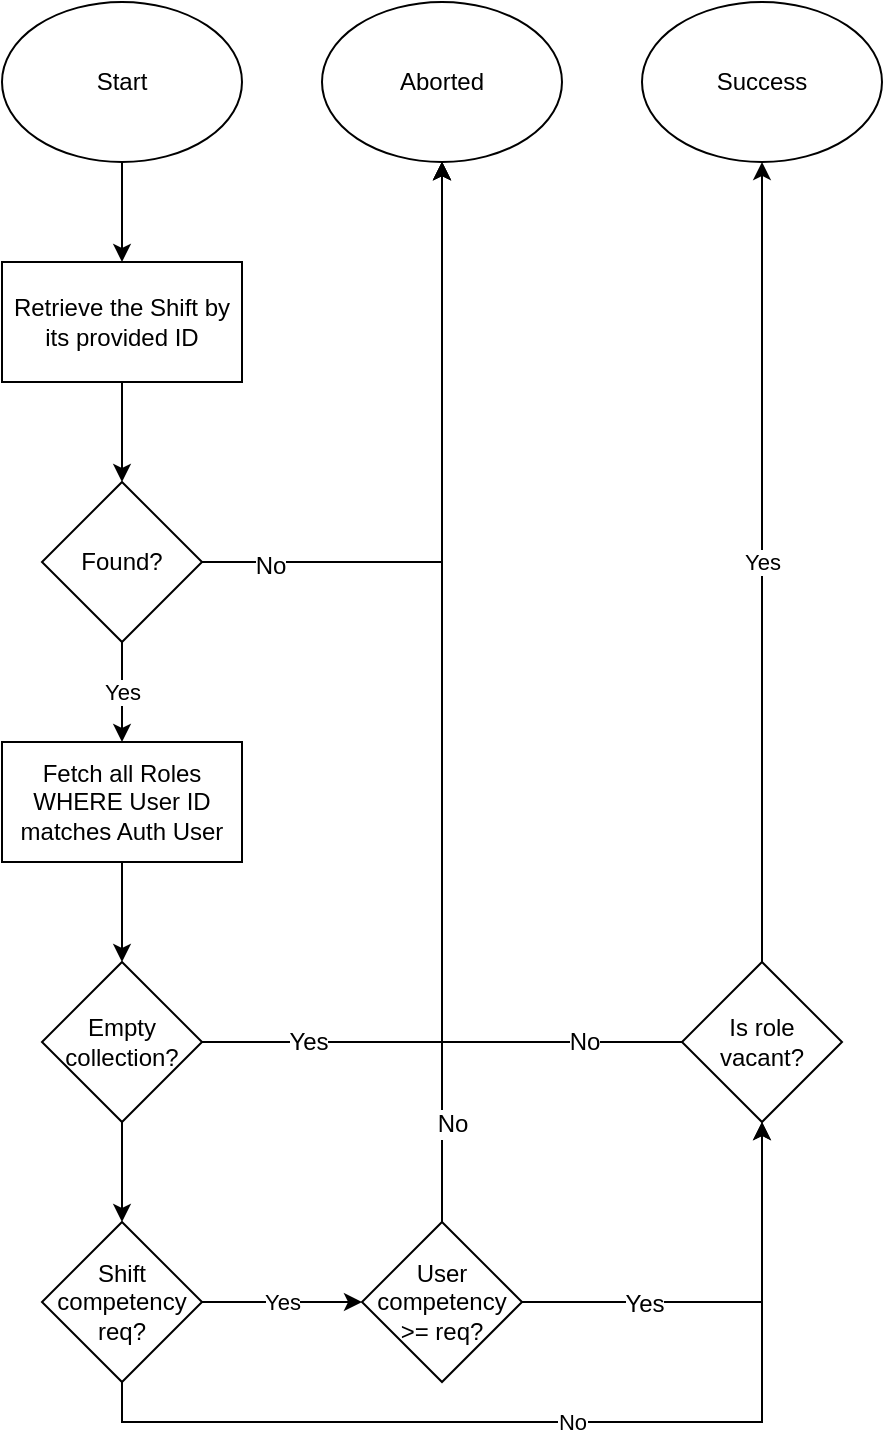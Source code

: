 <mxfile version="11.2.3" type="device" pages="1"><diagram name="Page-1" id="52a04d89-c75d-2922-d76d-85b35f80e030"><mxGraphModel dx="1426" dy="810" grid="1" gridSize="10" guides="1" tooltips="1" connect="1" arrows="1" fold="1" page="1" pageScale="1" pageWidth="1100" pageHeight="850" background="#ffffff" math="0" shadow="0"><root><mxCell id="0"/><mxCell id="1" parent="0"/><mxCell id="brkyxPiblfmJoMSxO5jy-9" style="edgeStyle=orthogonalEdgeStyle;rounded=0;orthogonalLoop=1;jettySize=auto;html=1;exitX=0.5;exitY=1;exitDx=0;exitDy=0;entryX=0.5;entryY=0;entryDx=0;entryDy=0;" edge="1" parent="1" source="brkyxPiblfmJoMSxO5jy-1" target="brkyxPiblfmJoMSxO5jy-3"><mxGeometry relative="1" as="geometry"/></mxCell><mxCell id="brkyxPiblfmJoMSxO5jy-1" value="Start" style="ellipse;whiteSpace=wrap;html=1;" vertex="1" parent="1"><mxGeometry x="40" y="80" width="120" height="80" as="geometry"/></mxCell><mxCell id="brkyxPiblfmJoMSxO5jy-8" style="edgeStyle=orthogonalEdgeStyle;rounded=0;orthogonalLoop=1;jettySize=auto;html=1;" edge="1" parent="1" source="brkyxPiblfmJoMSxO5jy-3" target="brkyxPiblfmJoMSxO5jy-4"><mxGeometry relative="1" as="geometry"/></mxCell><mxCell id="brkyxPiblfmJoMSxO5jy-3" value="Retrieve the Shift by its provided ID" style="rounded=0;whiteSpace=wrap;html=1;" vertex="1" parent="1"><mxGeometry x="40" y="210" width="120" height="60" as="geometry"/></mxCell><mxCell id="brkyxPiblfmJoMSxO5jy-11" value="Yes" style="edgeStyle=orthogonalEdgeStyle;rounded=0;orthogonalLoop=1;jettySize=auto;html=1;exitX=0.5;exitY=1;exitDx=0;exitDy=0;" edge="1" parent="1" source="brkyxPiblfmJoMSxO5jy-4" target="brkyxPiblfmJoMSxO5jy-10"><mxGeometry relative="1" as="geometry"/></mxCell><mxCell id="brkyxPiblfmJoMSxO5jy-33" style="edgeStyle=orthogonalEdgeStyle;rounded=0;orthogonalLoop=1;jettySize=auto;html=1;exitX=1;exitY=0.5;exitDx=0;exitDy=0;entryX=0.5;entryY=1;entryDx=0;entryDy=0;" edge="1" parent="1" source="brkyxPiblfmJoMSxO5jy-4" target="brkyxPiblfmJoMSxO5jy-5"><mxGeometry relative="1" as="geometry"/></mxCell><mxCell id="brkyxPiblfmJoMSxO5jy-34" value="No" style="text;html=1;resizable=0;points=[];align=center;verticalAlign=middle;labelBackgroundColor=#ffffff;" vertex="1" connectable="0" parent="brkyxPiblfmJoMSxO5jy-33"><mxGeometry x="-0.787" y="-2" relative="1" as="geometry"><mxPoint as="offset"/></mxGeometry></mxCell><mxCell id="brkyxPiblfmJoMSxO5jy-4" value="Found?" style="rhombus;whiteSpace=wrap;html=1;" vertex="1" parent="1"><mxGeometry x="60" y="320" width="80" height="80" as="geometry"/></mxCell><mxCell id="brkyxPiblfmJoMSxO5jy-5" value="Aborted" style="ellipse;whiteSpace=wrap;html=1;" vertex="1" parent="1"><mxGeometry x="200" y="80" width="120" height="80" as="geometry"/></mxCell><mxCell id="brkyxPiblfmJoMSxO5jy-13" style="edgeStyle=orthogonalEdgeStyle;rounded=0;orthogonalLoop=1;jettySize=auto;html=1;exitX=0.5;exitY=1;exitDx=0;exitDy=0;entryX=0.5;entryY=0;entryDx=0;entryDy=0;" edge="1" parent="1" source="brkyxPiblfmJoMSxO5jy-10" target="brkyxPiblfmJoMSxO5jy-12"><mxGeometry relative="1" as="geometry"/></mxCell><mxCell id="brkyxPiblfmJoMSxO5jy-10" value="Fetch all Roles WHERE User ID matches Auth User" style="rounded=0;whiteSpace=wrap;html=1;" vertex="1" parent="1"><mxGeometry x="40" y="450" width="120" height="60" as="geometry"/></mxCell><mxCell id="brkyxPiblfmJoMSxO5jy-18" style="edgeStyle=orthogonalEdgeStyle;rounded=0;orthogonalLoop=1;jettySize=auto;html=1;exitX=0.5;exitY=1;exitDx=0;exitDy=0;entryX=0.5;entryY=0;entryDx=0;entryDy=0;" edge="1" parent="1" source="brkyxPiblfmJoMSxO5jy-12" target="brkyxPiblfmJoMSxO5jy-17"><mxGeometry relative="1" as="geometry"/></mxCell><mxCell id="brkyxPiblfmJoMSxO5jy-31" style="edgeStyle=orthogonalEdgeStyle;rounded=0;orthogonalLoop=1;jettySize=auto;html=1;exitX=1;exitY=0.5;exitDx=0;exitDy=0;entryX=0.5;entryY=1;entryDx=0;entryDy=0;" edge="1" parent="1" source="brkyxPiblfmJoMSxO5jy-12" target="brkyxPiblfmJoMSxO5jy-5"><mxGeometry relative="1" as="geometry"/></mxCell><mxCell id="brkyxPiblfmJoMSxO5jy-32" value="Yes" style="text;html=1;resizable=0;points=[];align=center;verticalAlign=middle;labelBackgroundColor=#ffffff;" vertex="1" connectable="0" parent="brkyxPiblfmJoMSxO5jy-31"><mxGeometry x="-0.811" relative="1" as="geometry"><mxPoint as="offset"/></mxGeometry></mxCell><mxCell id="brkyxPiblfmJoMSxO5jy-12" value="Empty collection?" style="rhombus;whiteSpace=wrap;html=1;" vertex="1" parent="1"><mxGeometry x="60" y="560" width="80" height="80" as="geometry"/></mxCell><mxCell id="brkyxPiblfmJoMSxO5jy-21" value="No" style="edgeStyle=orthogonalEdgeStyle;rounded=0;orthogonalLoop=1;jettySize=auto;html=1;exitX=0.5;exitY=1;exitDx=0;exitDy=0;" edge="1" parent="1" source="brkyxPiblfmJoMSxO5jy-17" target="brkyxPiblfmJoMSxO5jy-26"><mxGeometry relative="1" as="geometry"><mxPoint x="420" y="770" as="targetPoint"/></mxGeometry></mxCell><mxCell id="brkyxPiblfmJoMSxO5jy-22" value="Yes" style="edgeStyle=orthogonalEdgeStyle;rounded=0;orthogonalLoop=1;jettySize=auto;html=1;exitX=1;exitY=0.5;exitDx=0;exitDy=0;entryX=0;entryY=0.5;entryDx=0;entryDy=0;" edge="1" parent="1" source="brkyxPiblfmJoMSxO5jy-17" target="brkyxPiblfmJoMSxO5jy-24"><mxGeometry relative="1" as="geometry"><mxPoint x="200" y="730" as="targetPoint"/></mxGeometry></mxCell><mxCell id="brkyxPiblfmJoMSxO5jy-17" value="Shift competency req?" style="rhombus;whiteSpace=wrap;html=1;" vertex="1" parent="1"><mxGeometry x="60" y="690" width="80" height="80" as="geometry"/></mxCell><mxCell id="brkyxPiblfmJoMSxO5jy-30" value="" style="edgeStyle=orthogonalEdgeStyle;rounded=0;orthogonalLoop=1;jettySize=auto;html=1;exitX=0.5;exitY=0;exitDx=0;exitDy=0;entryX=0.5;entryY=1;entryDx=0;entryDy=0;" edge="1" parent="1" source="brkyxPiblfmJoMSxO5jy-24" target="brkyxPiblfmJoMSxO5jy-5"><mxGeometry relative="1" as="geometry"/></mxCell><mxCell id="brkyxPiblfmJoMSxO5jy-37" value="No" style="text;html=1;resizable=0;points=[];align=center;verticalAlign=middle;labelBackgroundColor=#ffffff;" vertex="1" connectable="0" parent="brkyxPiblfmJoMSxO5jy-30"><mxGeometry x="-0.815" y="-5" relative="1" as="geometry"><mxPoint as="offset"/></mxGeometry></mxCell><mxCell id="brkyxPiblfmJoMSxO5jy-35" style="edgeStyle=orthogonalEdgeStyle;rounded=0;orthogonalLoop=1;jettySize=auto;html=1;entryX=0.5;entryY=1;entryDx=0;entryDy=0;" edge="1" parent="1" source="brkyxPiblfmJoMSxO5jy-24" target="brkyxPiblfmJoMSxO5jy-26"><mxGeometry relative="1" as="geometry"/></mxCell><mxCell id="brkyxPiblfmJoMSxO5jy-36" value="Yes" style="text;html=1;resizable=0;points=[];align=center;verticalAlign=middle;labelBackgroundColor=#ffffff;" vertex="1" connectable="0" parent="brkyxPiblfmJoMSxO5jy-35"><mxGeometry x="-0.419" y="-1" relative="1" as="geometry"><mxPoint as="offset"/></mxGeometry></mxCell><mxCell id="brkyxPiblfmJoMSxO5jy-24" value="User competency &amp;gt;= req?" style="rhombus;whiteSpace=wrap;html=1;" vertex="1" parent="1"><mxGeometry x="220" y="690" width="80" height="80" as="geometry"/></mxCell><mxCell id="brkyxPiblfmJoMSxO5jy-38" value="Yes" style="edgeStyle=orthogonalEdgeStyle;rounded=0;orthogonalLoop=1;jettySize=auto;html=1;exitX=0.5;exitY=0;exitDx=0;exitDy=0;entryX=0.5;entryY=1;entryDx=0;entryDy=0;" edge="1" parent="1" source="brkyxPiblfmJoMSxO5jy-26" target="brkyxPiblfmJoMSxO5jy-28"><mxGeometry relative="1" as="geometry"/></mxCell><mxCell id="brkyxPiblfmJoMSxO5jy-39" style="edgeStyle=orthogonalEdgeStyle;rounded=0;orthogonalLoop=1;jettySize=auto;html=1;exitX=0;exitY=0.5;exitDx=0;exitDy=0;entryX=0.5;entryY=1;entryDx=0;entryDy=0;" edge="1" parent="1" source="brkyxPiblfmJoMSxO5jy-26" target="brkyxPiblfmJoMSxO5jy-5"><mxGeometry relative="1" as="geometry"/></mxCell><mxCell id="brkyxPiblfmJoMSxO5jy-40" value="No" style="text;html=1;resizable=0;points=[];align=center;verticalAlign=middle;labelBackgroundColor=#ffffff;" vertex="1" connectable="0" parent="brkyxPiblfmJoMSxO5jy-39"><mxGeometry x="-0.825" relative="1" as="geometry"><mxPoint as="offset"/></mxGeometry></mxCell><mxCell id="brkyxPiblfmJoMSxO5jy-26" value="Is role vacant?" style="rhombus;whiteSpace=wrap;html=1;" vertex="1" parent="1"><mxGeometry x="380" y="560" width="80" height="80" as="geometry"/></mxCell><mxCell id="brkyxPiblfmJoMSxO5jy-28" value="Success" style="ellipse;whiteSpace=wrap;html=1;" vertex="1" parent="1"><mxGeometry x="360" y="80" width="120" height="80" as="geometry"/></mxCell></root></mxGraphModel></diagram></mxfile>